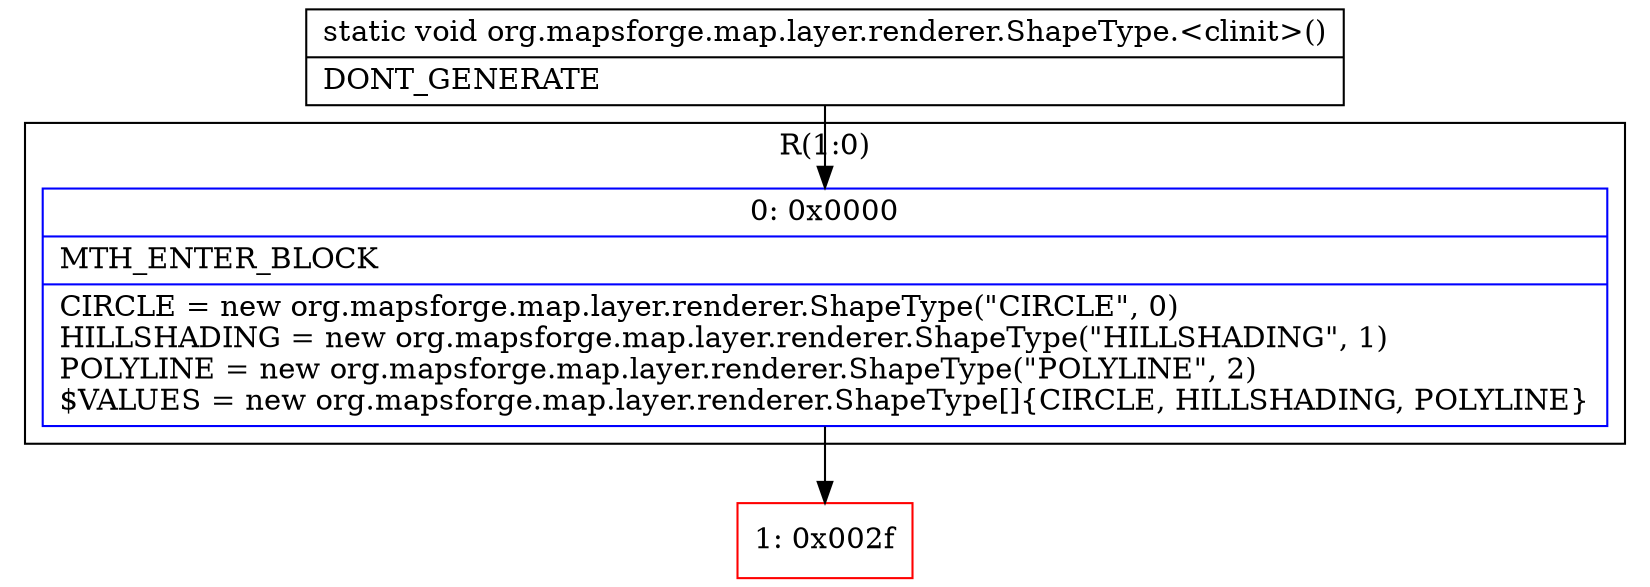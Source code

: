digraph "CFG fororg.mapsforge.map.layer.renderer.ShapeType.\<clinit\>()V" {
subgraph cluster_Region_856269928 {
label = "R(1:0)";
node [shape=record,color=blue];
Node_0 [shape=record,label="{0\:\ 0x0000|MTH_ENTER_BLOCK\l|CIRCLE = new org.mapsforge.map.layer.renderer.ShapeType(\"CIRCLE\", 0)\lHILLSHADING = new org.mapsforge.map.layer.renderer.ShapeType(\"HILLSHADING\", 1)\lPOLYLINE = new org.mapsforge.map.layer.renderer.ShapeType(\"POLYLINE\", 2)\l$VALUES = new org.mapsforge.map.layer.renderer.ShapeType[]\{CIRCLE, HILLSHADING, POLYLINE\}\l}"];
}
Node_1 [shape=record,color=red,label="{1\:\ 0x002f}"];
MethodNode[shape=record,label="{static void org.mapsforge.map.layer.renderer.ShapeType.\<clinit\>()  | DONT_GENERATE\l}"];
MethodNode -> Node_0;
Node_0 -> Node_1;
}

